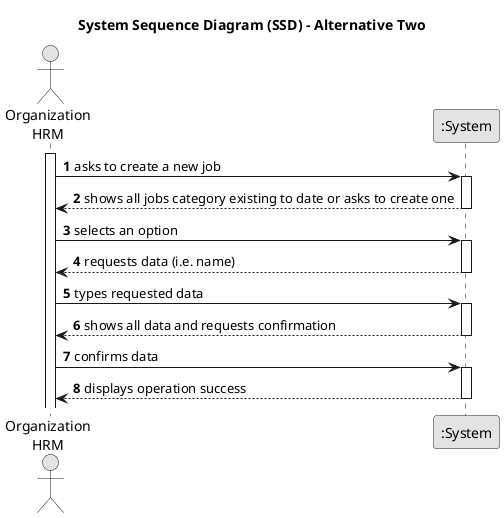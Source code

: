 @startuml
skinparam monochrome true
skinparam packageStyle rectangle
skinparam shadowing false

title System Sequence Diagram (SSD) - Alternative Two

autonumber

actor "Organization\nHRM" as Employee
participant ":System" as System

activate Employee

    Employee -> System : asks to create a new job
    activate System

        System --> Employee : shows all jobs category existing to date or asks to create one
    deactivate System

    Employee -> System : selects an option
    activate System

        System --> Employee : requests data (i.e. name)
    deactivate System

    Employee -> System : types requested data
    activate System

        System --> Employee : shows all data and requests confirmation
    deactivate System

    Employee -> System : confirms data
    activate System

        System --> Employee : displays operation success
    deactivate System
@enduml